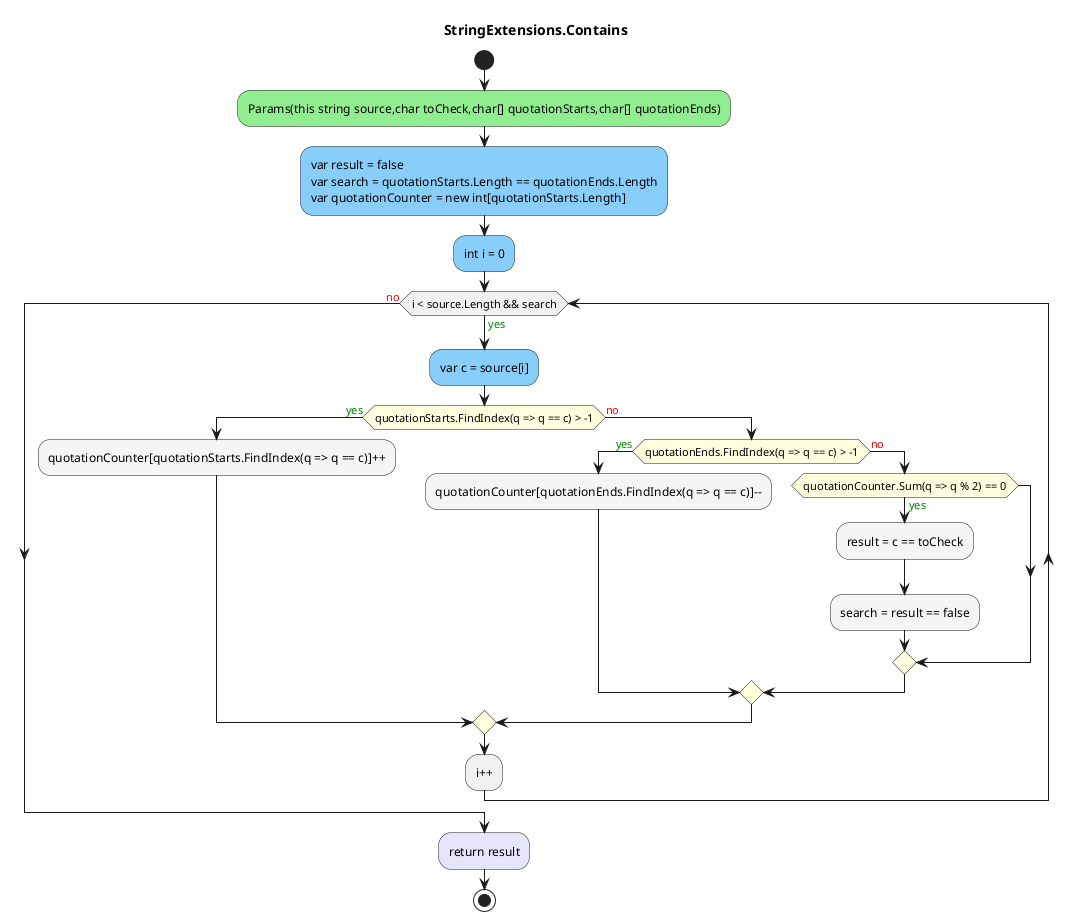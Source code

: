 @startuml StringExtensions.Contains
title StringExtensions.Contains
start
#LightGreen:Params(this string source,char toCheck,char[] quotationStarts,char[] quotationEnds);
#LightSkyBlue:var result = false\nvar search = quotationStarts.Length == quotationEnds.Length\nvar quotationCounter = new int[quotationStarts.Length];
#LightSkyBlue:int i = 0;
while (i < source.Length && search) is (<color:green>yes)
        #LightSkyBlue:var c = source[i];
        #LightYellow:if (quotationStarts.FindIndex(q => q == c) > -1) then (<color:green>yes)
                #WhiteSmoke:quotationCounter[quotationStarts.FindIndex(q => q == c)]++;
            else (<color:red>no)
                #LightYellow:if (quotationEnds.FindIndex(q => q == c) > -1) then (<color:green>yes)
                        #WhiteSmoke:quotationCounter[quotationEnds.FindIndex(q => q == c)]--;
                    else (<color:red>no)
                        #LightYellow:if (quotationCounter.Sum(q => q % 2) == 0) then (<color:green>yes)
                                #WhiteSmoke:result = c == toCheck;
                                #WhiteSmoke:search = result == false;
                        endif
                endif
        endif
:i++;
endwhile (<color:red>no)
#Lavender:return result;
stop
@enduml
